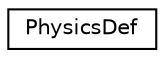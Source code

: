 digraph G
{
  edge [fontname="Helvetica",fontsize="10",labelfontname="Helvetica",labelfontsize="10"];
  node [fontname="Helvetica",fontsize="10",shape=record];
  rankdir="LR";
  Node1 [label="PhysicsDef",height=0.2,width=0.4,color="black", fillcolor="white", style="filled",URL="$class_physics_def.html"];
}
